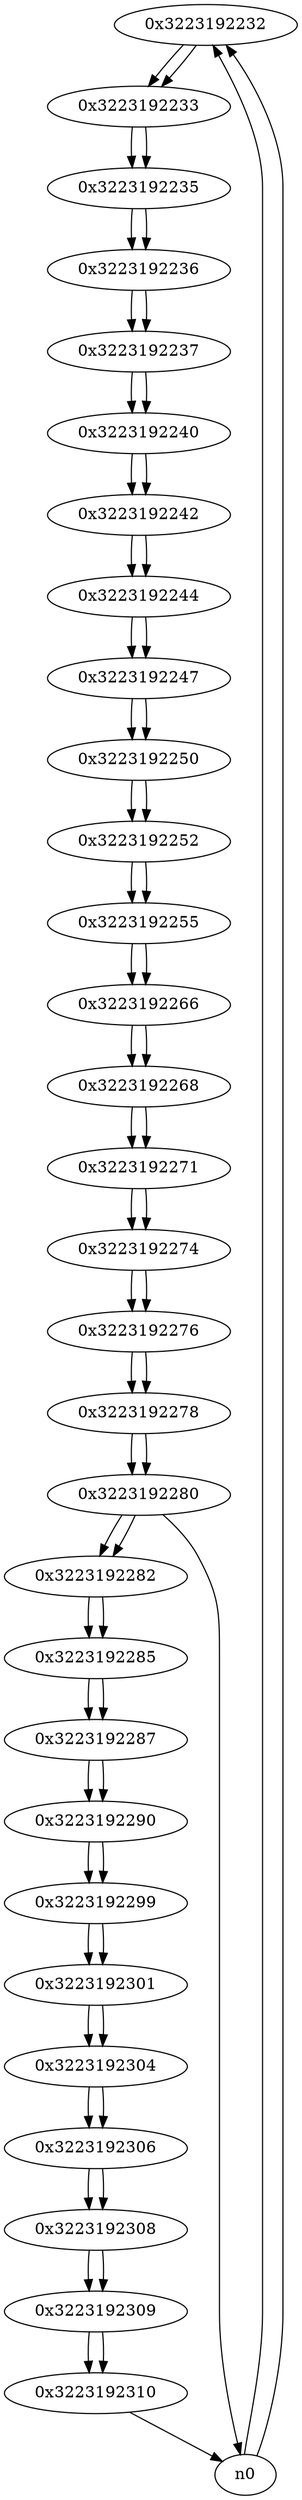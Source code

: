 digraph G{
/* nodes */
  n1 [label="0x3223192232"]
  n2 [label="0x3223192233"]
  n3 [label="0x3223192235"]
  n4 [label="0x3223192236"]
  n5 [label="0x3223192237"]
  n6 [label="0x3223192240"]
  n7 [label="0x3223192242"]
  n8 [label="0x3223192244"]
  n9 [label="0x3223192247"]
  n10 [label="0x3223192250"]
  n11 [label="0x3223192252"]
  n12 [label="0x3223192255"]
  n13 [label="0x3223192266"]
  n14 [label="0x3223192268"]
  n15 [label="0x3223192271"]
  n16 [label="0x3223192274"]
  n17 [label="0x3223192276"]
  n18 [label="0x3223192278"]
  n19 [label="0x3223192280"]
  n20 [label="0x3223192282"]
  n21 [label="0x3223192285"]
  n22 [label="0x3223192287"]
  n23 [label="0x3223192290"]
  n24 [label="0x3223192299"]
  n25 [label="0x3223192301"]
  n26 [label="0x3223192304"]
  n27 [label="0x3223192306"]
  n28 [label="0x3223192308"]
  n29 [label="0x3223192309"]
  n30 [label="0x3223192310"]
/* edges */
n1 -> n2;
n0 -> n1;
n0 -> n1;
n2 -> n3;
n1 -> n2;
n3 -> n4;
n2 -> n3;
n4 -> n5;
n3 -> n4;
n5 -> n6;
n4 -> n5;
n6 -> n7;
n5 -> n6;
n7 -> n8;
n6 -> n7;
n8 -> n9;
n7 -> n8;
n9 -> n10;
n8 -> n9;
n10 -> n11;
n9 -> n10;
n11 -> n12;
n10 -> n11;
n12 -> n13;
n11 -> n12;
n13 -> n14;
n12 -> n13;
n14 -> n15;
n13 -> n14;
n15 -> n16;
n14 -> n15;
n16 -> n17;
n15 -> n16;
n17 -> n18;
n16 -> n17;
n18 -> n19;
n17 -> n18;
n19 -> n20;
n19 -> n0;
n18 -> n19;
n20 -> n21;
n19 -> n20;
n21 -> n22;
n20 -> n21;
n22 -> n23;
n21 -> n22;
n23 -> n24;
n22 -> n23;
n24 -> n25;
n23 -> n24;
n25 -> n26;
n24 -> n25;
n26 -> n27;
n25 -> n26;
n27 -> n28;
n26 -> n27;
n28 -> n29;
n27 -> n28;
n29 -> n30;
n28 -> n29;
n30 -> n0;
n29 -> n30;
}
